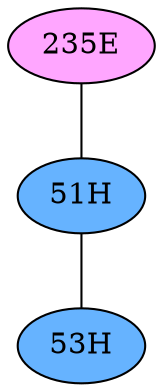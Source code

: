 // The Round Table
graph {
	"235E" [fillcolor="#FFA6FF" style=radial]
	"51H" [fillcolor="#66B3FF" style=radial]
	"235E" -- "51H" [penwidth=1]
	"51H" [fillcolor="#66B3FF" style=radial]
	"53H" [fillcolor="#66B3FF" style=radial]
	"51H" -- "53H" [penwidth=1]
}
